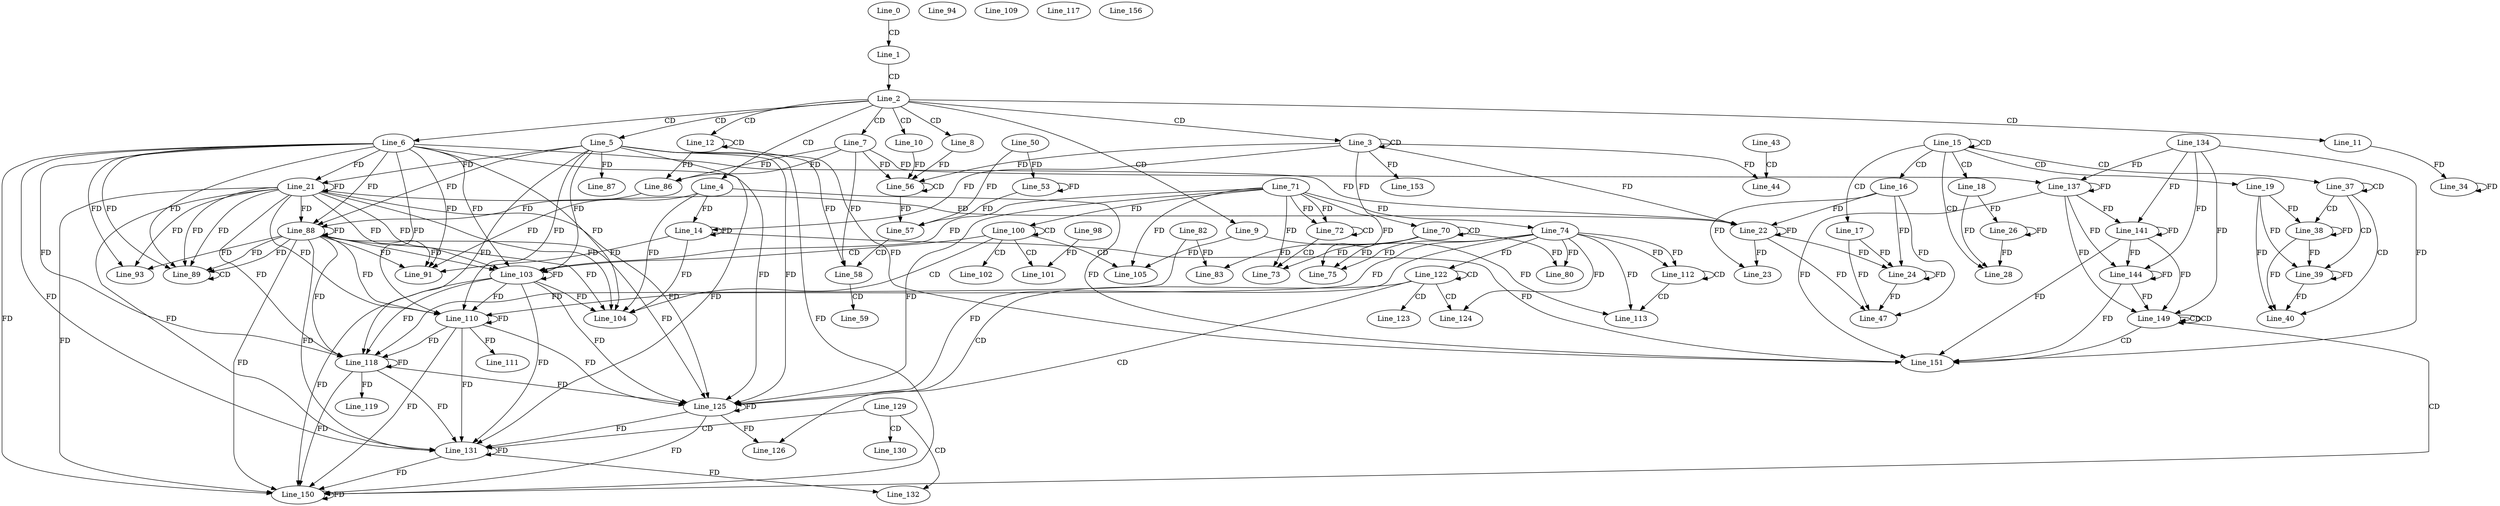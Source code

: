 digraph G {
  Line_0;
  Line_1;
  Line_2;
  Line_3;
  Line_3;
  Line_4;
  Line_5;
  Line_6;
  Line_7;
  Line_8;
  Line_9;
  Line_10;
  Line_11;
  Line_12;
  Line_12;
  Line_14;
  Line_14;
  Line_15;
  Line_15;
  Line_16;
  Line_17;
  Line_18;
  Line_19;
  Line_21;
  Line_21;
  Line_22;
  Line_22;
  Line_22;
  Line_23;
  Line_24;
  Line_24;
  Line_26;
  Line_28;
  Line_34;
  Line_37;
  Line_37;
  Line_38;
  Line_39;
  Line_39;
  Line_40;
  Line_43;
  Line_44;
  Line_47;
  Line_50;
  Line_53;
  Line_56;
  Line_56;
  Line_57;
  Line_58;
  Line_58;
  Line_59;
  Line_70;
  Line_70;
  Line_71;
  Line_72;
  Line_72;
  Line_73;
  Line_73;
  Line_74;
  Line_75;
  Line_74;
  Line_75;
  Line_80;
  Line_80;
  Line_80;
  Line_83;
  Line_82;
  Line_83;
  Line_83;
  Line_86;
  Line_86;
  Line_86;
  Line_87;
  Line_88;
  Line_88;
  Line_86;
  Line_89;
  Line_89;
  Line_91;
  Line_91;
  Line_93;
  Line_94;
  Line_100;
  Line_100;
  Line_101;
  Line_98;
  Line_102;
  Line_103;
  Line_103;
  Line_104;
  Line_105;
  Line_105;
  Line_109;
  Line_110;
  Line_110;
  Line_111;
  Line_112;
  Line_112;
  Line_113;
  Line_117;
  Line_118;
  Line_118;
  Line_119;
  Line_122;
  Line_122;
  Line_123;
  Line_124;
  Line_125;
  Line_125;
  Line_126;
  Line_129;
  Line_130;
  Line_131;
  Line_131;
  Line_132;
  Line_134;
  Line_137;
  Line_141;
  Line_141;
  Line_144;
  Line_144;
  Line_149;
  Line_149;
  Line_149;
  Line_150;
  Line_151;
  Line_153;
  Line_156;
  Line_0 -> Line_1 [ label="CD" ];
  Line_1 -> Line_2 [ label="CD" ];
  Line_2 -> Line_3 [ label="CD" ];
  Line_3 -> Line_3 [ label="CD" ];
  Line_2 -> Line_4 [ label="CD" ];
  Line_2 -> Line_5 [ label="CD" ];
  Line_2 -> Line_6 [ label="CD" ];
  Line_2 -> Line_7 [ label="CD" ];
  Line_2 -> Line_8 [ label="CD" ];
  Line_2 -> Line_9 [ label="CD" ];
  Line_2 -> Line_10 [ label="CD" ];
  Line_2 -> Line_11 [ label="CD" ];
  Line_2 -> Line_12 [ label="CD" ];
  Line_12 -> Line_12 [ label="CD" ];
  Line_4 -> Line_14 [ label="FD" ];
  Line_14 -> Line_14 [ label="FD" ];
  Line_3 -> Line_14 [ label="FD" ];
  Line_15 -> Line_15 [ label="CD" ];
  Line_15 -> Line_16 [ label="CD" ];
  Line_15 -> Line_17 [ label="CD" ];
  Line_15 -> Line_18 [ label="CD" ];
  Line_15 -> Line_19 [ label="CD" ];
  Line_6 -> Line_21 [ label="FD" ];
  Line_21 -> Line_21 [ label="FD" ];
  Line_5 -> Line_21 [ label="FD" ];
  Line_16 -> Line_22 [ label="FD" ];
  Line_22 -> Line_22 [ label="FD" ];
  Line_3 -> Line_22 [ label="FD" ];
  Line_6 -> Line_22 [ label="FD" ];
  Line_21 -> Line_22 [ label="FD" ];
  Line_16 -> Line_23 [ label="FD" ];
  Line_22 -> Line_23 [ label="FD" ];
  Line_17 -> Line_24 [ label="FD" ];
  Line_24 -> Line_24 [ label="FD" ];
  Line_16 -> Line_24 [ label="FD" ];
  Line_22 -> Line_24 [ label="FD" ];
  Line_18 -> Line_26 [ label="FD" ];
  Line_26 -> Line_26 [ label="FD" ];
  Line_15 -> Line_28 [ label="CD" ];
  Line_18 -> Line_28 [ label="FD" ];
  Line_26 -> Line_28 [ label="FD" ];
  Line_11 -> Line_34 [ label="FD" ];
  Line_34 -> Line_34 [ label="FD" ];
  Line_15 -> Line_37 [ label="CD" ];
  Line_37 -> Line_37 [ label="CD" ];
  Line_37 -> Line_38 [ label="CD" ];
  Line_19 -> Line_38 [ label="FD" ];
  Line_38 -> Line_38 [ label="FD" ];
  Line_37 -> Line_39 [ label="CD" ];
  Line_19 -> Line_39 [ label="FD" ];
  Line_38 -> Line_39 [ label="FD" ];
  Line_39 -> Line_39 [ label="FD" ];
  Line_37 -> Line_40 [ label="CD" ];
  Line_19 -> Line_40 [ label="FD" ];
  Line_38 -> Line_40 [ label="FD" ];
  Line_39 -> Line_40 [ label="FD" ];
  Line_43 -> Line_44 [ label="CD" ];
  Line_3 -> Line_44 [ label="FD" ];
  Line_16 -> Line_47 [ label="FD" ];
  Line_22 -> Line_47 [ label="FD" ];
  Line_17 -> Line_47 [ label="FD" ];
  Line_24 -> Line_47 [ label="FD" ];
  Line_50 -> Line_53 [ label="FD" ];
  Line_53 -> Line_53 [ label="FD" ];
  Line_56 -> Line_56 [ label="CD" ];
  Line_3 -> Line_56 [ label="FD" ];
  Line_7 -> Line_56 [ label="FD" ];
  Line_8 -> Line_56 [ label="FD" ];
  Line_10 -> Line_56 [ label="FD" ];
  Line_56 -> Line_57 [ label="FD" ];
  Line_50 -> Line_57 [ label="FD" ];
  Line_53 -> Line_57 [ label="FD" ];
  Line_57 -> Line_58 [ label="CD" ];
  Line_12 -> Line_58 [ label="FD" ];
  Line_7 -> Line_58 [ label="FD" ];
  Line_58 -> Line_59 [ label="CD" ];
  Line_70 -> Line_70 [ label="CD" ];
  Line_3 -> Line_70 [ label="FD" ];
  Line_71 -> Line_72 [ label="FD" ];
  Line_72 -> Line_72 [ label="CD" ];
  Line_71 -> Line_72 [ label="FD" ];
  Line_72 -> Line_73 [ label="CD" ];
  Line_71 -> Line_73 [ label="FD" ];
  Line_70 -> Line_73 [ label="FD" ];
  Line_71 -> Line_74 [ label="FD" ];
  Line_71 -> Line_75 [ label="FD" ];
  Line_70 -> Line_75 [ label="FD" ];
  Line_74 -> Line_75 [ label="FD" ];
  Line_70 -> Line_80 [ label="FD" ];
  Line_74 -> Line_80 [ label="FD" ];
  Line_70 -> Line_83 [ label="FD" ];
  Line_82 -> Line_83 [ label="FD" ];
  Line_12 -> Line_86 [ label="FD" ];
  Line_7 -> Line_86 [ label="FD" ];
  Line_7 -> Line_86 [ label="FD" ];
  Line_5 -> Line_87 [ label="FD" ];
  Line_6 -> Line_88 [ label="FD" ];
  Line_21 -> Line_88 [ label="FD" ];
  Line_88 -> Line_88 [ label="FD" ];
  Line_86 -> Line_88 [ label="FD" ];
  Line_5 -> Line_88 [ label="FD" ];
  Line_6 -> Line_89 [ label="FD" ];
  Line_21 -> Line_89 [ label="FD" ];
  Line_88 -> Line_89 [ label="FD" ];
  Line_89 -> Line_89 [ label="CD" ];
  Line_6 -> Line_89 [ label="FD" ];
  Line_21 -> Line_89 [ label="FD" ];
  Line_88 -> Line_89 [ label="FD" ];
  Line_4 -> Line_91 [ label="FD" ];
  Line_14 -> Line_91 [ label="FD" ];
  Line_6 -> Line_91 [ label="FD" ];
  Line_21 -> Line_91 [ label="FD" ];
  Line_88 -> Line_91 [ label="FD" ];
  Line_6 -> Line_93 [ label="FD" ];
  Line_21 -> Line_93 [ label="FD" ];
  Line_88 -> Line_93 [ label="FD" ];
  Line_100 -> Line_100 [ label="CD" ];
  Line_71 -> Line_100 [ label="FD" ];
  Line_100 -> Line_101 [ label="CD" ];
  Line_98 -> Line_101 [ label="FD" ];
  Line_100 -> Line_102 [ label="CD" ];
  Line_100 -> Line_103 [ label="CD" ];
  Line_6 -> Line_103 [ label="FD" ];
  Line_21 -> Line_103 [ label="FD" ];
  Line_88 -> Line_103 [ label="FD" ];
  Line_103 -> Line_103 [ label="FD" ];
  Line_71 -> Line_103 [ label="FD" ];
  Line_5 -> Line_103 [ label="FD" ];
  Line_100 -> Line_104 [ label="CD" ];
  Line_6 -> Line_104 [ label="FD" ];
  Line_21 -> Line_104 [ label="FD" ];
  Line_88 -> Line_104 [ label="FD" ];
  Line_103 -> Line_104 [ label="FD" ];
  Line_4 -> Line_104 [ label="FD" ];
  Line_14 -> Line_104 [ label="FD" ];
  Line_100 -> Line_105 [ label="CD" ];
  Line_9 -> Line_105 [ label="FD" ];
  Line_71 -> Line_105 [ label="FD" ];
  Line_6 -> Line_110 [ label="FD" ];
  Line_21 -> Line_110 [ label="FD" ];
  Line_88 -> Line_110 [ label="FD" ];
  Line_103 -> Line_110 [ label="FD" ];
  Line_110 -> Line_110 [ label="FD" ];
  Line_74 -> Line_110 [ label="FD" ];
  Line_5 -> Line_110 [ label="FD" ];
  Line_110 -> Line_111 [ label="FD" ];
  Line_74 -> Line_112 [ label="FD" ];
  Line_112 -> Line_112 [ label="CD" ];
  Line_74 -> Line_112 [ label="FD" ];
  Line_112 -> Line_113 [ label="CD" ];
  Line_9 -> Line_113 [ label="FD" ];
  Line_74 -> Line_113 [ label="FD" ];
  Line_6 -> Line_118 [ label="FD" ];
  Line_21 -> Line_118 [ label="FD" ];
  Line_88 -> Line_118 [ label="FD" ];
  Line_103 -> Line_118 [ label="FD" ];
  Line_110 -> Line_118 [ label="FD" ];
  Line_118 -> Line_118 [ label="FD" ];
  Line_82 -> Line_118 [ label="FD" ];
  Line_5 -> Line_118 [ label="FD" ];
  Line_118 -> Line_119 [ label="FD" ];
  Line_122 -> Line_122 [ label="CD" ];
  Line_74 -> Line_122 [ label="FD" ];
  Line_122 -> Line_123 [ label="CD" ];
  Line_122 -> Line_124 [ label="CD" ];
  Line_74 -> Line_124 [ label="FD" ];
  Line_122 -> Line_125 [ label="CD" ];
  Line_6 -> Line_125 [ label="FD" ];
  Line_21 -> Line_125 [ label="FD" ];
  Line_88 -> Line_125 [ label="FD" ];
  Line_103 -> Line_125 [ label="FD" ];
  Line_110 -> Line_125 [ label="FD" ];
  Line_118 -> Line_125 [ label="FD" ];
  Line_125 -> Line_125 [ label="FD" ];
  Line_74 -> Line_125 [ label="FD" ];
  Line_71 -> Line_125 [ label="FD" ];
  Line_5 -> Line_125 [ label="FD" ];
  Line_122 -> Line_126 [ label="CD" ];
  Line_125 -> Line_126 [ label="FD" ];
  Line_129 -> Line_130 [ label="CD" ];
  Line_129 -> Line_131 [ label="CD" ];
  Line_6 -> Line_131 [ label="FD" ];
  Line_21 -> Line_131 [ label="FD" ];
  Line_88 -> Line_131 [ label="FD" ];
  Line_103 -> Line_131 [ label="FD" ];
  Line_110 -> Line_131 [ label="FD" ];
  Line_118 -> Line_131 [ label="FD" ];
  Line_125 -> Line_131 [ label="FD" ];
  Line_131 -> Line_131 [ label="FD" ];
  Line_5 -> Line_131 [ label="FD" ];
  Line_129 -> Line_132 [ label="CD" ];
  Line_131 -> Line_132 [ label="FD" ];
  Line_134 -> Line_137 [ label="FD" ];
  Line_137 -> Line_137 [ label="FD" ];
  Line_7 -> Line_137 [ label="FD" ];
  Line_134 -> Line_141 [ label="FD" ];
  Line_137 -> Line_141 [ label="FD" ];
  Line_141 -> Line_141 [ label="FD" ];
  Line_134 -> Line_144 [ label="FD" ];
  Line_137 -> Line_144 [ label="FD" ];
  Line_141 -> Line_144 [ label="FD" ];
  Line_144 -> Line_144 [ label="FD" ];
  Line_149 -> Line_149 [ label="CD" ];
  Line_149 -> Line_149 [ label="CD" ];
  Line_134 -> Line_149 [ label="FD" ];
  Line_137 -> Line_149 [ label="FD" ];
  Line_141 -> Line_149 [ label="FD" ];
  Line_144 -> Line_149 [ label="FD" ];
  Line_149 -> Line_150 [ label="CD" ];
  Line_6 -> Line_150 [ label="FD" ];
  Line_21 -> Line_150 [ label="FD" ];
  Line_88 -> Line_150 [ label="FD" ];
  Line_103 -> Line_150 [ label="FD" ];
  Line_110 -> Line_150 [ label="FD" ];
  Line_118 -> Line_150 [ label="FD" ];
  Line_125 -> Line_150 [ label="FD" ];
  Line_131 -> Line_150 [ label="FD" ];
  Line_150 -> Line_150 [ label="FD" ];
  Line_5 -> Line_150 [ label="FD" ];
  Line_149 -> Line_151 [ label="CD" ];
  Line_134 -> Line_151 [ label="FD" ];
  Line_137 -> Line_151 [ label="FD" ];
  Line_141 -> Line_151 [ label="FD" ];
  Line_144 -> Line_151 [ label="FD" ];
  Line_4 -> Line_151 [ label="FD" ];
  Line_14 -> Line_151 [ label="FD" ];
  Line_5 -> Line_151 [ label="FD" ];
  Line_3 -> Line_153 [ label="FD" ];
}
